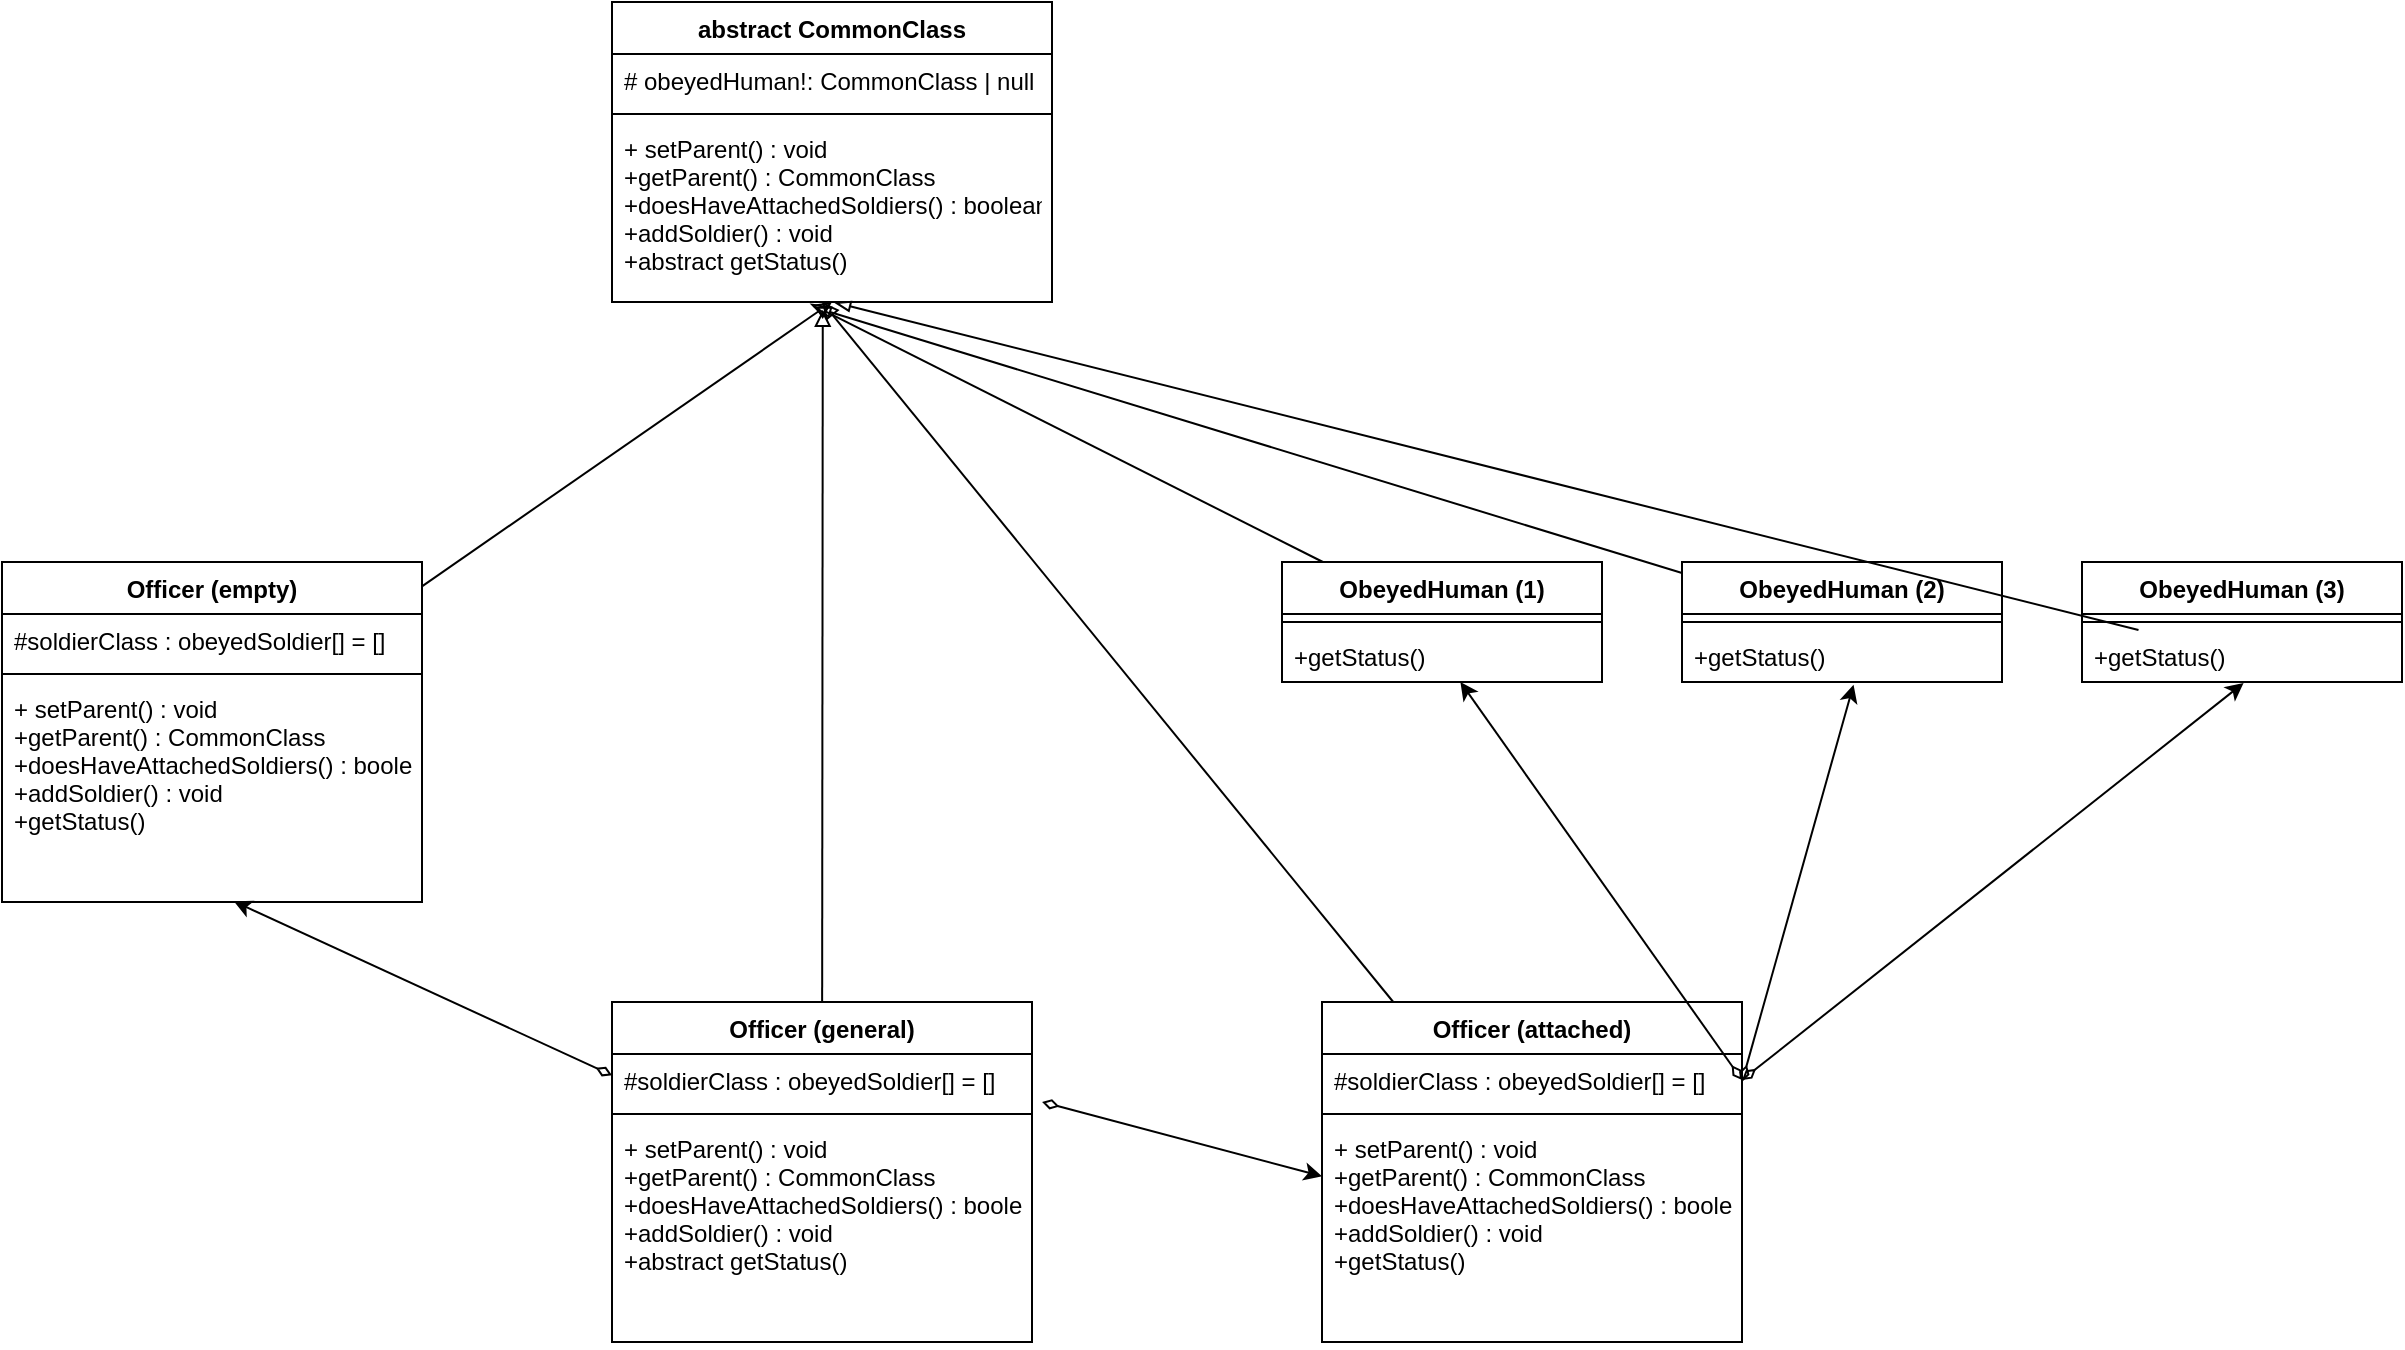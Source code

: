 <mxfile>
    <diagram id="WNVK7lL8VevSpsILldh9" name="Страница 1">
        <mxGraphModel dx="1945" dy="1703" grid="1" gridSize="10" guides="1" tooltips="1" connect="1" arrows="1" fold="1" page="1" pageScale="1" pageWidth="827" pageHeight="1169" math="0" shadow="0">
            <root>
                <mxCell id="0"/>
                <mxCell id="1" parent="0"/>
                <mxCell id="38" value="abstract CommonClass" style="swimlane;fontStyle=1;align=center;verticalAlign=top;childLayout=stackLayout;horizontal=1;startSize=26;horizontalStack=0;resizeParent=1;resizeParentMax=0;resizeLast=0;collapsible=1;marginBottom=0;" parent="1" vertex="1">
                    <mxGeometry x="285" y="-10" width="220" height="150" as="geometry"/>
                </mxCell>
                <mxCell id="39" value="# obeyedHuman!: CommonClass | null" style="text;strokeColor=none;fillColor=none;align=left;verticalAlign=top;spacingLeft=4;spacingRight=4;overflow=hidden;rotatable=0;points=[[0,0.5],[1,0.5]];portConstraint=eastwest;" parent="38" vertex="1">
                    <mxGeometry y="26" width="220" height="26" as="geometry"/>
                </mxCell>
                <mxCell id="40" value="" style="line;strokeWidth=1;fillColor=none;align=left;verticalAlign=middle;spacingTop=-1;spacingLeft=3;spacingRight=3;rotatable=0;labelPosition=right;points=[];portConstraint=eastwest;" parent="38" vertex="1">
                    <mxGeometry y="52" width="220" height="8" as="geometry"/>
                </mxCell>
                <mxCell id="41" value="+ setParent() : void&#10;+getParent() : CommonClass&#10;+doesHaveAttachedSoldiers() : boolean&#10;+addSoldier() : void&#10;+abstract getStatus()  " style="text;strokeColor=none;fillColor=none;align=left;verticalAlign=top;spacingLeft=4;spacingRight=4;overflow=hidden;rotatable=0;points=[[0,0.5],[1,0.5]];portConstraint=eastwest;" parent="38" vertex="1">
                    <mxGeometry y="60" width="220" height="90" as="geometry"/>
                </mxCell>
                <mxCell id="90" style="edgeStyle=none;html=1;endArrow=blockThin;endFill=0;entryX=0.46;entryY=1.029;entryDx=0;entryDy=0;entryPerimeter=0;" parent="1" source="42" target="41" edge="1">
                    <mxGeometry relative="1" as="geometry">
                        <mxPoint x="540" y="150" as="targetPoint"/>
                    </mxGeometry>
                </mxCell>
                <mxCell id="42" value="ObeyedHuman (2)" style="swimlane;fontStyle=1;align=center;verticalAlign=top;childLayout=stackLayout;horizontal=1;startSize=26;horizontalStack=0;resizeParent=1;resizeParentMax=0;resizeLast=0;collapsible=1;marginBottom=0;" parent="1" vertex="1">
                    <mxGeometry x="820" y="270" width="160" height="60" as="geometry"/>
                </mxCell>
                <mxCell id="44" value="" style="line;strokeWidth=1;fillColor=none;align=left;verticalAlign=middle;spacingTop=-1;spacingLeft=3;spacingRight=3;rotatable=0;labelPosition=right;points=[];portConstraint=eastwest;" parent="42" vertex="1">
                    <mxGeometry y="26" width="160" height="8" as="geometry"/>
                </mxCell>
                <mxCell id="45" value="+getStatus()" style="text;strokeColor=none;fillColor=none;align=left;verticalAlign=top;spacingLeft=4;spacingRight=4;overflow=hidden;rotatable=0;points=[[0,0.5],[1,0.5]];portConstraint=eastwest;" parent="42" vertex="1">
                    <mxGeometry y="34" width="160" height="26" as="geometry"/>
                </mxCell>
                <mxCell id="79" style="edgeStyle=none;html=1;endArrow=block;endFill=0;" parent="1" source="50" target="41" edge="1">
                    <mxGeometry relative="1" as="geometry">
                        <Array as="points">
                            <mxPoint x="395" y="140"/>
                        </Array>
                    </mxGeometry>
                </mxCell>
                <mxCell id="50" value="Officer (empty)" style="swimlane;fontStyle=1;align=center;verticalAlign=top;childLayout=stackLayout;horizontal=1;startSize=26;horizontalStack=0;resizeParent=1;resizeParentMax=0;resizeLast=0;collapsible=1;marginBottom=0;" parent="1" vertex="1">
                    <mxGeometry x="-20" y="270" width="210" height="170" as="geometry"/>
                </mxCell>
                <mxCell id="51" value="#soldierClass : obeyedSoldier[] = []" style="text;strokeColor=none;fillColor=none;align=left;verticalAlign=top;spacingLeft=4;spacingRight=4;overflow=hidden;rotatable=0;points=[[0,0.5],[1,0.5]];portConstraint=eastwest;" parent="50" vertex="1">
                    <mxGeometry y="26" width="210" height="26" as="geometry"/>
                </mxCell>
                <mxCell id="52" value="" style="line;strokeWidth=1;fillColor=none;align=left;verticalAlign=middle;spacingTop=-1;spacingLeft=3;spacingRight=3;rotatable=0;labelPosition=right;points=[];portConstraint=eastwest;" parent="50" vertex="1">
                    <mxGeometry y="52" width="210" height="8" as="geometry"/>
                </mxCell>
                <mxCell id="53" value="+ setParent() : void&#10;+getParent() : CommonClass&#10;+doesHaveAttachedSoldiers() : boolean&#10;+addSoldier() : void&#10;+getStatus()" style="text;strokeColor=none;fillColor=none;align=left;verticalAlign=top;spacingLeft=4;spacingRight=4;overflow=hidden;rotatable=0;points=[[0,0.5],[1,0.5]];portConstraint=eastwest;" parent="50" vertex="1">
                    <mxGeometry y="60" width="210" height="110" as="geometry"/>
                </mxCell>
                <mxCell id="80" style="edgeStyle=none;html=1;endArrow=block;endFill=0;" parent="1" source="64" target="41" edge="1">
                    <mxGeometry relative="1" as="geometry">
                        <Array as="points">
                            <mxPoint x="390" y="140"/>
                        </Array>
                    </mxGeometry>
                </mxCell>
                <mxCell id="86" style="edgeStyle=none;html=1;entryX=0.536;entryY=1.051;entryDx=0;entryDy=0;endArrow=classic;endFill=1;startArrow=diamondThin;startFill=0;entryPerimeter=0;" parent="1" target="45" edge="1">
                    <mxGeometry relative="1" as="geometry">
                        <mxPoint x="850" y="530" as="sourcePoint"/>
                    </mxGeometry>
                </mxCell>
                <mxCell id="64" value="Officer (attached)" style="swimlane;fontStyle=1;align=center;verticalAlign=top;childLayout=stackLayout;horizontal=1;startSize=26;horizontalStack=0;resizeParent=1;resizeParentMax=0;resizeLast=0;collapsible=1;marginBottom=0;" parent="1" vertex="1">
                    <mxGeometry x="640" y="490" width="210" height="170" as="geometry"/>
                </mxCell>
                <mxCell id="65" value="#soldierClass : obeyedSoldier[] = []" style="text;strokeColor=none;fillColor=none;align=left;verticalAlign=top;spacingLeft=4;spacingRight=4;overflow=hidden;rotatable=0;points=[[0,0.5],[1,0.5]];portConstraint=eastwest;" parent="64" vertex="1">
                    <mxGeometry y="26" width="210" height="26" as="geometry"/>
                </mxCell>
                <mxCell id="66" value="" style="line;strokeWidth=1;fillColor=none;align=left;verticalAlign=middle;spacingTop=-1;spacingLeft=3;spacingRight=3;rotatable=0;labelPosition=right;points=[];portConstraint=eastwest;" parent="64" vertex="1">
                    <mxGeometry y="52" width="210" height="8" as="geometry"/>
                </mxCell>
                <mxCell id="67" value="+ setParent() : void&#10;+getParent() : CommonClass&#10;+doesHaveAttachedSoldiers() : boolean&#10;+addSoldier() : void&#10;+getStatus()" style="text;strokeColor=none;fillColor=none;align=left;verticalAlign=top;spacingLeft=4;spacingRight=4;overflow=hidden;rotatable=0;points=[[0,0.5],[1,0.5]];portConstraint=eastwest;" parent="64" vertex="1">
                    <mxGeometry y="60" width="210" height="110" as="geometry"/>
                </mxCell>
                <mxCell id="78" style="edgeStyle=none;html=1;entryX=0.479;entryY=1.043;entryDx=0;entryDy=0;entryPerimeter=0;endArrow=block;endFill=0;" parent="1" source="68" target="41" edge="1">
                    <mxGeometry relative="1" as="geometry"/>
                </mxCell>
                <mxCell id="84" style="edgeStyle=none;html=1;entryX=0.552;entryY=0.997;entryDx=0;entryDy=0;endArrow=classic;endFill=1;startArrow=diamondThin;startFill=0;entryPerimeter=0;" parent="1" source="68" target="53" edge="1">
                    <mxGeometry relative="1" as="geometry"/>
                </mxCell>
                <mxCell id="68" value="Officer (general)" style="swimlane;fontStyle=1;align=center;verticalAlign=top;childLayout=stackLayout;horizontal=1;startSize=26;horizontalStack=0;resizeParent=1;resizeParentMax=0;resizeLast=0;collapsible=1;marginBottom=0;" parent="1" vertex="1">
                    <mxGeometry x="285" y="490" width="210" height="170" as="geometry"/>
                </mxCell>
                <mxCell id="69" value="#soldierClass : obeyedSoldier[] = []" style="text;strokeColor=none;fillColor=none;align=left;verticalAlign=top;spacingLeft=4;spacingRight=4;overflow=hidden;rotatable=0;points=[[0,0.5],[1,0.5]];portConstraint=eastwest;" parent="68" vertex="1">
                    <mxGeometry y="26" width="210" height="26" as="geometry"/>
                </mxCell>
                <mxCell id="70" value="" style="line;strokeWidth=1;fillColor=none;align=left;verticalAlign=middle;spacingTop=-1;spacingLeft=3;spacingRight=3;rotatable=0;labelPosition=right;points=[];portConstraint=eastwest;" parent="68" vertex="1">
                    <mxGeometry y="52" width="210" height="8" as="geometry"/>
                </mxCell>
                <mxCell id="71" value="+ setParent() : void&#10;+getParent() : CommonClass&#10;+doesHaveAttachedSoldiers() : boolean&#10;+addSoldier() : void&#10;+abstract getStatus()" style="text;strokeColor=none;fillColor=none;align=left;verticalAlign=top;spacingLeft=4;spacingRight=4;overflow=hidden;rotatable=0;points=[[0,0.5],[1,0.5]];portConstraint=eastwest;" parent="68" vertex="1">
                    <mxGeometry y="60" width="210" height="110" as="geometry"/>
                </mxCell>
                <mxCell id="72" value="ObeyedHuman (3)" style="swimlane;fontStyle=1;align=center;verticalAlign=top;childLayout=stackLayout;horizontal=1;startSize=26;horizontalStack=0;resizeParent=1;resizeParentMax=0;resizeLast=0;collapsible=1;marginBottom=0;" parent="1" vertex="1">
                    <mxGeometry x="1020" y="270" width="160" height="60" as="geometry"/>
                </mxCell>
                <mxCell id="73" value="" style="line;strokeWidth=1;fillColor=none;align=left;verticalAlign=middle;spacingTop=-1;spacingLeft=3;spacingRight=3;rotatable=0;labelPosition=right;points=[];portConstraint=eastwest;" parent="72" vertex="1">
                    <mxGeometry y="26" width="160" height="8" as="geometry"/>
                </mxCell>
                <mxCell id="74" value="+getStatus()" style="text;strokeColor=none;fillColor=none;align=left;verticalAlign=top;spacingLeft=4;spacingRight=4;overflow=hidden;rotatable=0;points=[[0,0.5],[1,0.5]];portConstraint=eastwest;" parent="72" vertex="1">
                    <mxGeometry y="34" width="160" height="26" as="geometry"/>
                </mxCell>
                <mxCell id="89" style="edgeStyle=none;html=1;entryX=0.451;entryY=1.01;entryDx=0;entryDy=0;endArrow=blockThin;endFill=0;entryPerimeter=0;" parent="1" source="75" target="41" edge="1">
                    <mxGeometry relative="1" as="geometry"/>
                </mxCell>
                <mxCell id="75" value="ObeyedHuman (1)" style="swimlane;fontStyle=1;align=center;verticalAlign=top;childLayout=stackLayout;horizontal=1;startSize=26;horizontalStack=0;resizeParent=1;resizeParentMax=0;resizeLast=0;collapsible=1;marginBottom=0;" parent="1" vertex="1">
                    <mxGeometry x="620" y="270" width="160" height="60" as="geometry"/>
                </mxCell>
                <mxCell id="76" value="" style="line;strokeWidth=1;fillColor=none;align=left;verticalAlign=middle;spacingTop=-1;spacingLeft=3;spacingRight=3;rotatable=0;labelPosition=right;points=[];portConstraint=eastwest;" parent="75" vertex="1">
                    <mxGeometry y="26" width="160" height="8" as="geometry"/>
                </mxCell>
                <mxCell id="77" value="+getStatus()" style="text;strokeColor=none;fillColor=none;align=left;verticalAlign=top;spacingLeft=4;spacingRight=4;overflow=hidden;rotatable=0;points=[[0,0.5],[1,0.5]];portConstraint=eastwest;" parent="75" vertex="1">
                    <mxGeometry y="34" width="160" height="26" as="geometry"/>
                </mxCell>
                <mxCell id="85" style="edgeStyle=none;html=1;endArrow=classic;endFill=1;startArrow=diamondThin;startFill=0;exitX=1.024;exitY=0.923;exitDx=0;exitDy=0;exitPerimeter=0;" parent="1" source="69" target="67" edge="1">
                    <mxGeometry relative="1" as="geometry"/>
                </mxCell>
                <mxCell id="87" style="edgeStyle=none;html=1;entryX=0.505;entryY=1.019;entryDx=0;entryDy=0;startArrow=diamondThin;startFill=0;endArrow=classic;endFill=1;entryPerimeter=0;exitX=1;exitY=0.5;exitDx=0;exitDy=0;" parent="1" source="65" target="74" edge="1">
                    <mxGeometry relative="1" as="geometry"/>
                </mxCell>
                <mxCell id="88" style="edgeStyle=none;html=1;startArrow=diamondThin;startFill=0;endArrow=classic;endFill=1;exitX=1;exitY=0.5;exitDx=0;exitDy=0;" parent="1" source="65" target="77" edge="1">
                    <mxGeometry relative="1" as="geometry"/>
                </mxCell>
                <mxCell id="91" style="edgeStyle=none;html=1;entryX=0.505;entryY=1.002;entryDx=0;entryDy=0;endArrow=blockThin;endFill=0;entryPerimeter=0;" parent="1" source="74" target="41" edge="1">
                    <mxGeometry relative="1" as="geometry"/>
                </mxCell>
            </root>
        </mxGraphModel>
    </diagram>
</mxfile>